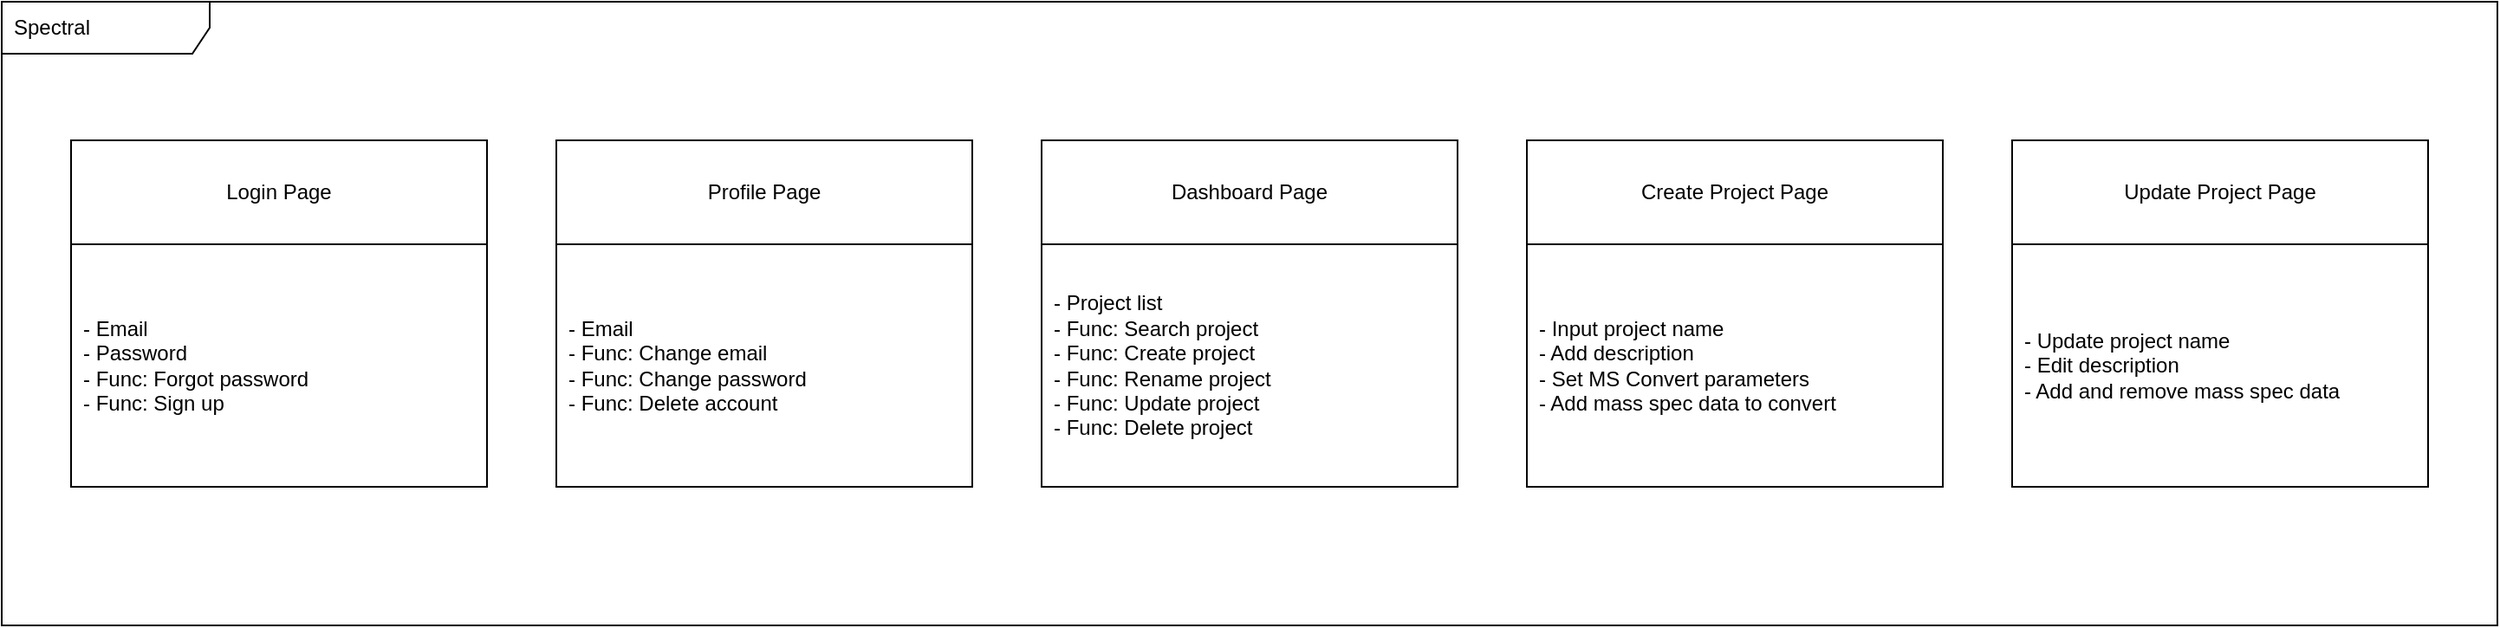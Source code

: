 <mxfile>
    <diagram id="_FuN1XyTcrADWYR9OmvF" name="Page-1">
        <mxGraphModel dx="2656" dy="853" grid="1" gridSize="10" guides="1" tooltips="1" connect="1" arrows="1" fold="1" page="1" pageScale="1" pageWidth="850" pageHeight="1100" math="0" shadow="0">
            <root>
                <mxCell id="0"/>
                <mxCell id="1" parent="0"/>
                <mxCell id="2" value="Spectral" style="shape=umlFrame;whiteSpace=wrap;html=1;width=120;height=30;boundedLbl=1;verticalAlign=middle;align=left;spacingLeft=5;" vertex="1" parent="1">
                    <mxGeometry x="40" y="360" width="1440" height="360" as="geometry"/>
                </mxCell>
                <mxCell id="3" value="Login Page" style="rounded=0;whiteSpace=wrap;html=1;" vertex="1" parent="1">
                    <mxGeometry x="80" y="440" width="240" height="60" as="geometry"/>
                </mxCell>
                <mxCell id="4" value="Dashboard Page" style="rounded=0;whiteSpace=wrap;html=1;" vertex="1" parent="1">
                    <mxGeometry x="640" y="440" width="240" height="60" as="geometry"/>
                </mxCell>
                <mxCell id="5" value="- Project list&lt;br&gt;- Func: Search project&lt;br&gt;- Func: Create project&lt;br&gt;- Func:&amp;nbsp;Rename project&lt;br&gt;- Func:&amp;nbsp;Update project&lt;br&gt;- Func:&amp;nbsp;Delete project" style="rounded=0;whiteSpace=wrap;html=1;align=left;spacingTop=5;spacingLeft=5;spacingBottom=5;spacingRight=5;" vertex="1" parent="1">
                    <mxGeometry x="640" y="500" width="240" height="140" as="geometry"/>
                </mxCell>
                <mxCell id="6" value="- Email&lt;br&gt;- Password&lt;br&gt;- Func: Forgot password&lt;br&gt;- Func: Sign up" style="rounded=0;whiteSpace=wrap;html=1;align=left;spacingTop=5;spacingLeft=5;spacingBottom=5;spacingRight=5;" vertex="1" parent="1">
                    <mxGeometry x="80" y="500" width="240" height="140" as="geometry"/>
                </mxCell>
                <mxCell id="7" value="Profile Page" style="rounded=0;whiteSpace=wrap;html=1;" vertex="1" parent="1">
                    <mxGeometry x="360" y="440" width="240" height="60" as="geometry"/>
                </mxCell>
                <mxCell id="8" value="- Email&lt;br&gt;- Func: Change email&lt;br&gt;- Func: Change password&lt;br&gt;- Func: Delete account" style="rounded=0;whiteSpace=wrap;html=1;align=left;spacingTop=5;spacingLeft=5;spacingBottom=5;spacingRight=5;" vertex="1" parent="1">
                    <mxGeometry x="360" y="500" width="240" height="140" as="geometry"/>
                </mxCell>
                <mxCell id="9" value="Create Project Page" style="rounded=0;whiteSpace=wrap;html=1;" vertex="1" parent="1">
                    <mxGeometry x="920" y="440" width="240" height="60" as="geometry"/>
                </mxCell>
                <mxCell id="10" value="- Input project name&lt;br&gt;- Add description&lt;br&gt;- Set MS Convert parameters&lt;br&gt;- Add mass spec data to convert" style="rounded=0;whiteSpace=wrap;html=1;align=left;spacingTop=5;spacingLeft=5;spacingBottom=5;spacingRight=5;" vertex="1" parent="1">
                    <mxGeometry x="920" y="500" width="240" height="140" as="geometry"/>
                </mxCell>
                <mxCell id="11" value="Update Project Page" style="rounded=0;whiteSpace=wrap;html=1;" vertex="1" parent="1">
                    <mxGeometry x="1200" y="440" width="240" height="60" as="geometry"/>
                </mxCell>
                <mxCell id="12" value="- Update project name&lt;br&gt;- Edit description&lt;br&gt;- Add and remove mass spec data" style="rounded=0;whiteSpace=wrap;html=1;align=left;spacingTop=5;spacingLeft=5;spacingBottom=5;spacingRight=5;" vertex="1" parent="1">
                    <mxGeometry x="1200" y="500" width="240" height="140" as="geometry"/>
                </mxCell>
            </root>
        </mxGraphModel>
    </diagram>
</mxfile>